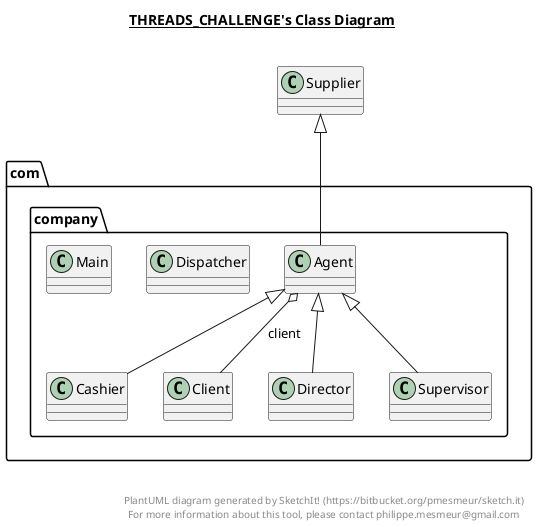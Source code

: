 @startuml

title __THREADS_CHALLENGE's Class Diagram__\n

  package com.company {
    class Agent {
    }
  }
  

  package com.company {
    class Cashier {
    }
  }
  

  package com.company {
    class Client {
    }
  }
  

  package com.company {
    class Director {
    }
  }
  

  package com.company {
    class Dispatcher {
    }
  }
  

  package com.company {
    class Main {
    }
  }
  

  package com.company {
    class Supervisor {
    }
  }
  

  Agent -up-|> Supplier
  Agent o-- Client : client
  Cashier -up-|> Agent
  Director -up-|> Agent
  Supervisor -up-|> Agent


right footer


PlantUML diagram generated by SketchIt! (https://bitbucket.org/pmesmeur/sketch.it)
For more information about this tool, please contact philippe.mesmeur@gmail.com
endfooter

@enduml
